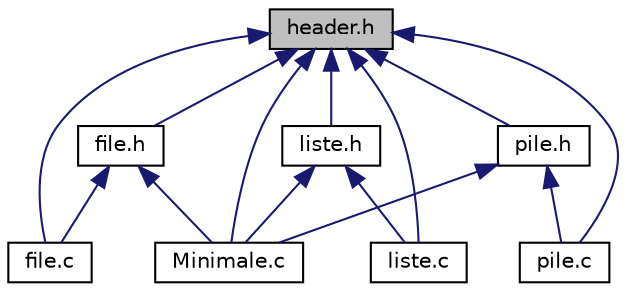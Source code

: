 digraph "header.h"
{
 // INTERACTIVE_SVG=YES
  bgcolor="transparent";
  edge [fontname="Helvetica",fontsize="10",labelfontname="Helvetica",labelfontsize="10"];
  node [fontname="Helvetica",fontsize="10",shape=record];
  Node1 [label="header.h",height=0.2,width=0.4,color="black", fillcolor="grey75", style="filled", fontcolor="black"];
  Node1 -> Node2 [dir="back",color="midnightblue",fontsize="10",style="solid"];
  Node2 [label="file.h",height=0.2,width=0.4,color="black",URL="$file_8h.html"];
  Node2 -> Node3 [dir="back",color="midnightblue",fontsize="10",style="solid"];
  Node3 [label="file.c",height=0.2,width=0.4,color="black",URL="$file_8c.html"];
  Node2 -> Node4 [dir="back",color="midnightblue",fontsize="10",style="solid"];
  Node4 [label="Minimale.c",height=0.2,width=0.4,color="black",URL="$_minimale_8c.html",tooltip="Code principal. "];
  Node1 -> Node3 [dir="back",color="midnightblue",fontsize="10",style="solid"];
  Node1 -> Node5 [dir="back",color="midnightblue",fontsize="10",style="solid"];
  Node5 [label="liste.h",height=0.2,width=0.4,color="black",URL="$liste_8h.html"];
  Node5 -> Node6 [dir="back",color="midnightblue",fontsize="10",style="solid"];
  Node6 [label="liste.c",height=0.2,width=0.4,color="black",URL="$liste_8c.html"];
  Node5 -> Node4 [dir="back",color="midnightblue",fontsize="10",style="solid"];
  Node1 -> Node6 [dir="back",color="midnightblue",fontsize="10",style="solid"];
  Node1 -> Node4 [dir="back",color="midnightblue",fontsize="10",style="solid"];
  Node1 -> Node7 [dir="back",color="midnightblue",fontsize="10",style="solid"];
  Node7 [label="pile.h",height=0.2,width=0.4,color="black",URL="$pile_8h.html"];
  Node7 -> Node4 [dir="back",color="midnightblue",fontsize="10",style="solid"];
  Node7 -> Node8 [dir="back",color="midnightblue",fontsize="10",style="solid"];
  Node8 [label="pile.c",height=0.2,width=0.4,color="black",URL="$pile_8c.html",tooltip="Projet informatique S3 Deplacement du personnage et colisions sur le parois. "];
  Node1 -> Node8 [dir="back",color="midnightblue",fontsize="10",style="solid"];
}
